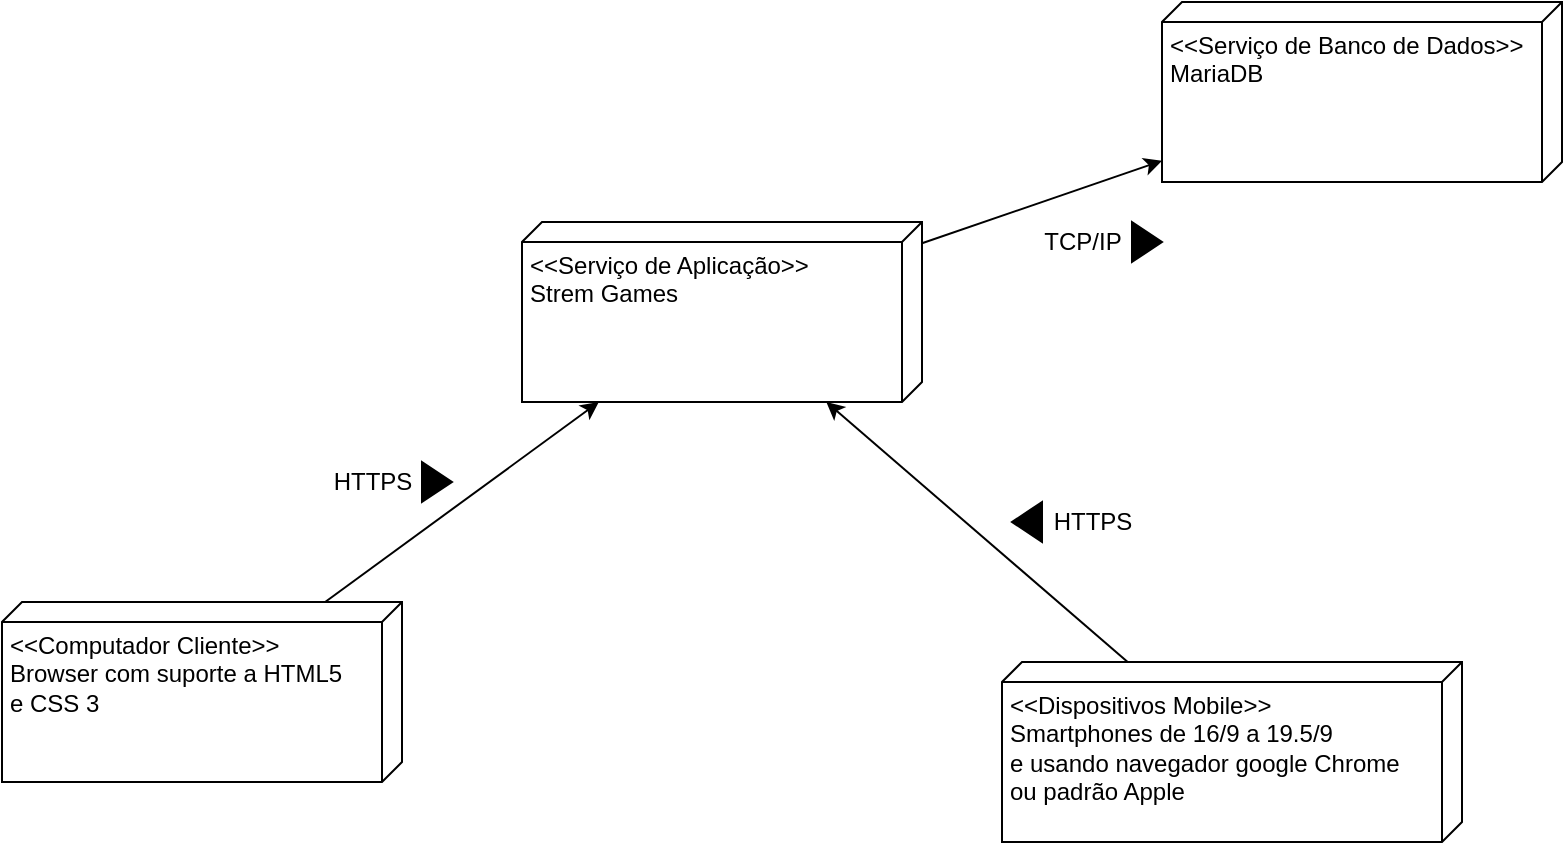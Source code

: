 <mxfile version="15.7.3" type="device"><diagram id="wGZ1wwYQNnnXJ2t1i7zk" name="Page-1"><mxGraphModel dx="1021" dy="698" grid="1" gridSize="10" guides="1" tooltips="1" connect="1" arrows="1" fold="1" page="1" pageScale="1" pageWidth="850" pageHeight="1100" math="0" shadow="0"><root><mxCell id="0"/><mxCell id="1" parent="0"/><mxCell id="ah4rM6oLG6RF6Y1mVp-B-8" style="edgeStyle=none;rounded=0;orthogonalLoop=1;jettySize=auto;html=1;" edge="1" parent="1" source="ah4rM6oLG6RF6Y1mVp-B-1" target="ah4rM6oLG6RF6Y1mVp-B-2"><mxGeometry relative="1" as="geometry"/></mxCell><mxCell id="ah4rM6oLG6RF6Y1mVp-B-1" value="&amp;lt;&amp;lt;Serviço de Aplicação&amp;gt;&amp;gt;&lt;br&gt;Strem Games" style="verticalAlign=top;align=left;spacingTop=8;spacingLeft=2;spacingRight=12;shape=cube;size=10;direction=south;fontStyle=0;html=1;" vertex="1" parent="1"><mxGeometry x="290" y="150" width="200" height="90" as="geometry"/></mxCell><mxCell id="ah4rM6oLG6RF6Y1mVp-B-2" value="&amp;lt;&amp;lt;Serviço de Banco de Dados&amp;gt;&amp;gt;&lt;br&gt;MariaDB" style="verticalAlign=top;align=left;spacingTop=8;spacingLeft=2;spacingRight=12;shape=cube;size=10;direction=south;fontStyle=0;html=1;" vertex="1" parent="1"><mxGeometry x="610" y="40" width="200" height="90" as="geometry"/></mxCell><mxCell id="ah4rM6oLG6RF6Y1mVp-B-6" style="rounded=0;orthogonalLoop=1;jettySize=auto;html=1;" edge="1" parent="1" source="ah4rM6oLG6RF6Y1mVp-B-3" target="ah4rM6oLG6RF6Y1mVp-B-1"><mxGeometry relative="1" as="geometry"/></mxCell><mxCell id="ah4rM6oLG6RF6Y1mVp-B-3" value="&amp;lt;&amp;lt;Dispositivos Mobile&amp;gt;&amp;gt;&lt;br&gt;Smartphones de 16/9 a 19.5/9&lt;br&gt;e usando navegador google Chrome&lt;br&gt;ou padrão Apple" style="verticalAlign=top;align=left;spacingTop=8;spacingLeft=2;spacingRight=12;shape=cube;size=10;direction=south;fontStyle=0;html=1;" vertex="1" parent="1"><mxGeometry x="530" y="370" width="230" height="90" as="geometry"/></mxCell><mxCell id="ah4rM6oLG6RF6Y1mVp-B-7" style="edgeStyle=none;rounded=0;orthogonalLoop=1;jettySize=auto;html=1;" edge="1" parent="1" source="ah4rM6oLG6RF6Y1mVp-B-4" target="ah4rM6oLG6RF6Y1mVp-B-1"><mxGeometry relative="1" as="geometry"/></mxCell><mxCell id="ah4rM6oLG6RF6Y1mVp-B-4" value="&amp;lt;&amp;lt;Computador Cliente&amp;gt;&amp;gt;&lt;br&gt;Browser com suporte a HTML5&lt;br&gt;e CSS 3" style="verticalAlign=top;align=left;spacingTop=8;spacingLeft=2;spacingRight=12;shape=cube;size=10;direction=south;fontStyle=0;html=1;" vertex="1" parent="1"><mxGeometry x="30" y="340" width="200" height="90" as="geometry"/></mxCell><mxCell id="ah4rM6oLG6RF6Y1mVp-B-11" value="" style="group" vertex="1" connectable="0" parent="1"><mxGeometry x="535" y="290" width="65" height="20" as="geometry"/></mxCell><mxCell id="ah4rM6oLG6RF6Y1mVp-B-9" value="HTTPS" style="text;html=1;align=center;verticalAlign=middle;resizable=0;points=[];autosize=1;strokeColor=none;fillColor=none;" vertex="1" parent="ah4rM6oLG6RF6Y1mVp-B-11"><mxGeometry x="15" width="50" height="20" as="geometry"/></mxCell><mxCell id="ah4rM6oLG6RF6Y1mVp-B-10" value="" style="triangle;whiteSpace=wrap;html=1;rotation=-180;fillColor=#000000;" vertex="1" parent="ah4rM6oLG6RF6Y1mVp-B-11"><mxGeometry width="15" height="20" as="geometry"/></mxCell><mxCell id="ah4rM6oLG6RF6Y1mVp-B-12" value="" style="group" vertex="1" connectable="0" parent="1"><mxGeometry x="190" y="270" width="75" height="20" as="geometry"/></mxCell><mxCell id="ah4rM6oLG6RF6Y1mVp-B-13" value="HTTPS" style="text;html=1;align=center;verticalAlign=middle;resizable=0;points=[];autosize=1;strokeColor=none;fillColor=none;" vertex="1" parent="ah4rM6oLG6RF6Y1mVp-B-12"><mxGeometry width="50" height="20" as="geometry"/></mxCell><mxCell id="ah4rM6oLG6RF6Y1mVp-B-18" value="" style="triangle;whiteSpace=wrap;html=1;rotation=0;fillColor=#000000;" vertex="1" parent="ah4rM6oLG6RF6Y1mVp-B-12"><mxGeometry x="50" width="15" height="20" as="geometry"/></mxCell><mxCell id="ah4rM6oLG6RF6Y1mVp-B-15" value="" style="group" vertex="1" connectable="0" parent="1"><mxGeometry x="530" y="150" width="65" height="20" as="geometry"/></mxCell><mxCell id="ah4rM6oLG6RF6Y1mVp-B-16" value="TCP/IP" style="text;html=1;align=center;verticalAlign=middle;resizable=0;points=[];autosize=1;strokeColor=none;fillColor=none;" vertex="1" parent="ah4rM6oLG6RF6Y1mVp-B-15"><mxGeometry x="15" width="50" height="20" as="geometry"/></mxCell><mxCell id="ah4rM6oLG6RF6Y1mVp-B-17" value="" style="triangle;whiteSpace=wrap;html=1;rotation=0;fillColor=#000000;" vertex="1" parent="1"><mxGeometry x="595" y="150" width="15" height="20" as="geometry"/></mxCell></root></mxGraphModel></diagram></mxfile>